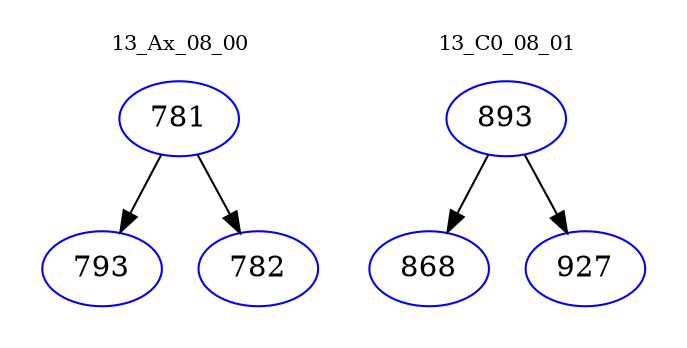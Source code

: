 digraph{
subgraph cluster_0 {
color = white
label = "13_Ax_08_00";
fontsize=10;
T0_781 [label="781", color="blue"]
T0_781 -> T0_793 [color="black"]
T0_793 [label="793", color="blue"]
T0_781 -> T0_782 [color="black"]
T0_782 [label="782", color="blue"]
}
subgraph cluster_1 {
color = white
label = "13_C0_08_01";
fontsize=10;
T1_893 [label="893", color="blue"]
T1_893 -> T1_868 [color="black"]
T1_868 [label="868", color="blue"]
T1_893 -> T1_927 [color="black"]
T1_927 [label="927", color="blue"]
}
}
